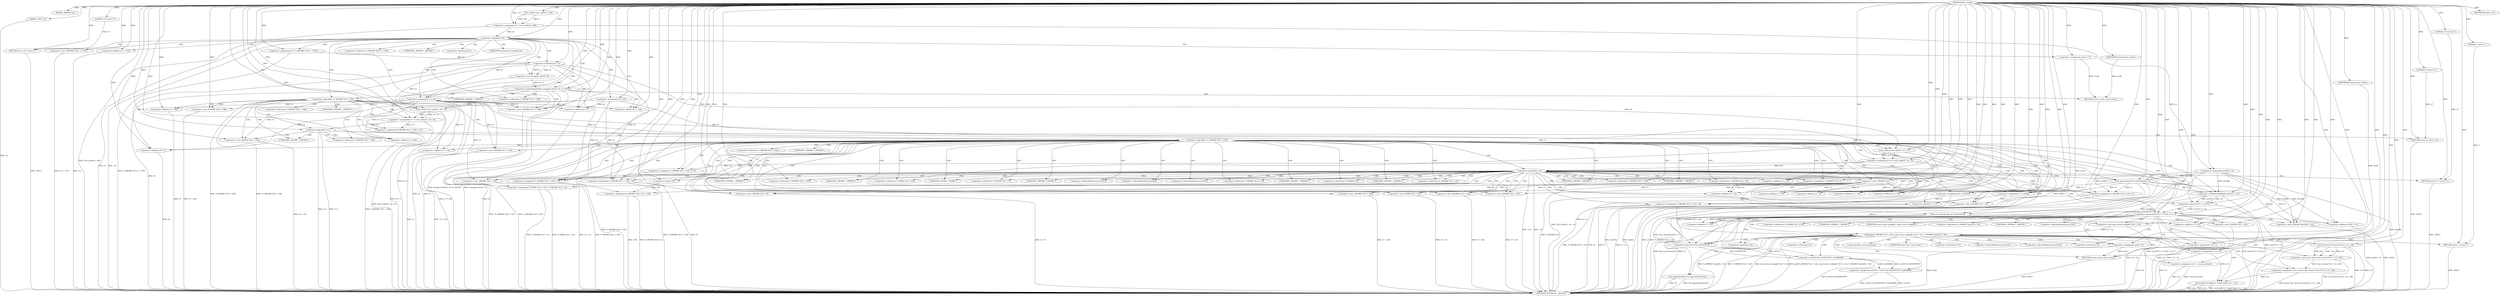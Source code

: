 digraph tftp_connect {  
"1000113" [label = "(METHOD,tftp_connect)" ]
"1000388" [label = "(METHOD_RETURN,int __fastcall)" ]
"1000114" [label = "(PARAM,_DWORD *a1)" ]
"1000115" [label = "(PARAM,_BYTE *a2)" ]
"1000129" [label = "(<operator>.assignment,v4 = Curl_ccalloc(1, 336))" ]
"1000131" [label = "(Curl_ccalloc,Curl_ccalloc(1, 336))" ]
"1000134" [label = "(<operator>.assignment,a1[188] = v4)" ]
"1000140" [label = "(<operator>.logicalNot,!v4)" ]
"1000142" [label = "(RETURN,return 27;,return 27;)" ]
"1000143" [label = "(LITERAL,27,return 27;)" ]
"1000144" [label = "(<operator>.assignment,v5 = v4)" ]
"1000147" [label = "(<operator>.assignment,v6 = *(_DWORD *)(*a1 + 1576))" ]
"1000150" [label = "(<operator>.cast,(_DWORD *)(*a1 + 1576))" ]
"1000152" [label = "(<operator>.addition,*a1 + 1576)" ]
"1000157" [label = "(IDENTIFIER,v6,if ( v6 ))" ]
"1000159" [label = "(<operator>.assignment,result = 71)" ]
"1000163" [label = "(<operator>.greaterEqualsThan,(unsigned int)(v6 - 8) >= 0xFFB1)" ]
"1000164" [label = "(<operator>.cast,(unsigned int)(v6 - 8))" ]
"1000166" [label = "(<operator>.subtraction,v6 - 8)" ]
"1000170" [label = "(RETURN,return result;,return result;)" ]
"1000171" [label = "(IDENTIFIER,result,return result;)" ]
"1000174" [label = "(<operator>.assignment,v6 = 512)" ]
"1000178" [label = "(<operator>.logicalNot,!*(_DWORD *)(v5 + 328))" ]
"1000180" [label = "(<operator>.cast,(_DWORD *)(v5 + 328))" ]
"1000182" [label = "(<operator>.addition,v5 + 328)" ]
"1000186" [label = "(<operator>.assignment,v11 = Curl_ccalloc(1, v6 + 4))" ]
"1000188" [label = "(Curl_ccalloc,Curl_ccalloc(1, v6 + 4))" ]
"1000190" [label = "(<operator>.addition,v6 + 4)" ]
"1000193" [label = "(<operator>.assignment,*(_DWORD *)(v5 + 328) = v11)" ]
"1000195" [label = "(<operator>.cast,(_DWORD *)(v5 + 328))" ]
"1000197" [label = "(<operator>.addition,v5 + 328)" ]
"1000202" [label = "(<operator>.logicalNot,!v11)" ]
"1000204" [label = "(RETURN,return 27;,return 27;)" ]
"1000205" [label = "(LITERAL,27,return 27;)" ]
"1000207" [label = "(<operator>.logicalNot,!*(_DWORD *)(v5 + 332))" ]
"1000209" [label = "(<operator>.cast,(_DWORD *)(v5 + 332))" ]
"1000211" [label = "(<operator>.addition,v5 + 332)" ]
"1000215" [label = "(<operator>.assignment,v10 = Curl_ccalloc(1, v6 + 4))" ]
"1000217" [label = "(Curl_ccalloc,Curl_ccalloc(1, v6 + 4))" ]
"1000219" [label = "(<operator>.addition,v6 + 4)" ]
"1000222" [label = "(<operator>.assignment,*(_DWORD *)(v5 + 332) = v10)" ]
"1000224" [label = "(<operator>.cast,(_DWORD *)(v5 + 332))" ]
"1000226" [label = "(<operator>.addition,v5 + 332)" ]
"1000231" [label = "(<operator>.logicalNot,!v10)" ]
"1000233" [label = "(RETURN,return 27;,return 27;)" ]
"1000234" [label = "(LITERAL,27,return 27;)" ]
"1000235" [label = "(Curl_conncontrol,Curl_conncontrol(a1, 1))" ]
"1000238" [label = "(<operator>.assignment,v7 = a1[20])" ]
"1000243" [label = "(<operator>.assignment,v8 = a1[105])" ]
"1000248" [label = "(<operator>.assignment,*(_DWORD *)(v5 + 16) = a1)" ]
"1000250" [label = "(<operator>.cast,(_DWORD *)(v5 + 16))" ]
"1000252" [label = "(<operator>.addition,v5 + 16)" ]
"1000256" [label = "(<operator>.assignment,*(_DWORD *)v5 = 0)" ]
"1000258" [label = "(<operator>.cast,(_DWORD *)v5)" ]
"1000262" [label = "(<operator>.assignment,*(_DWORD *)(v5 + 20) = v8)" ]
"1000264" [label = "(<operator>.cast,(_DWORD *)(v5 + 20))" ]
"1000266" [label = "(<operator>.addition,v5 + 20)" ]
"1000270" [label = "(<operator>.assignment,*(_DWORD *)(v5 + 320) = v6)" ]
"1000272" [label = "(<operator>.cast,(_DWORD *)(v5 + 320))" ]
"1000274" [label = "(<operator>.addition,v5 + 320)" ]
"1000278" [label = "(<operator>.assignment,*(_DWORD *)(v5 + 8) = -100)" ]
"1000280" [label = "(<operator>.cast,(_DWORD *)(v5 + 8))" ]
"1000282" [label = "(<operator>.addition,v5 + 8)" ]
"1000285" [label = "(<operator>.minus,-100)" ]
"1000287" [label = "(<operator>.assignment,*(_DWORD *)(v5 + 324) = v6)" ]
"1000289" [label = "(<operator>.cast,(_DWORD *)(v5 + 324))" ]
"1000291" [label = "(<operator>.addition,v5 + 324)" ]
"1000295" [label = "(<operator>.assignment,*(_WORD *)(v5 + 52) = *(_DWORD *)(v7 + 4))" ]
"1000297" [label = "(<operator>.cast,(_WORD *)(v5 + 52))" ]
"1000299" [label = "(<operator>.addition,v5 + 52)" ]
"1000303" [label = "(<operator>.cast,(_DWORD *)(v7 + 4))" ]
"1000305" [label = "(<operator>.addition,v7 + 4)" ]
"1000308" [label = "(tftp_set_timeouts,tftp_set_timeouts(v5))" ]
"1000311" [label = "(<operator>.equals,((a1[147] >> 25) & 1) == 0)" ]
"1000312" [label = "(<operator>.and,(a1[147] >> 25) & 1)" ]
"1000313" [label = "(<operator>.arithmeticShiftRight,a1[147] >> 25)" ]
"1000322" [label = "(bind,bind(*(_DWORD *)(v5 + 20), (const struct sockaddr *)(v5 + 52), *(_DWORD *)(a1[20] + 16)))" ]
"1000324" [label = "(<operator>.cast,(_DWORD *)(v5 + 20))" ]
"1000326" [label = "(<operator>.addition,v5 + 20)" ]
"1000329" [label = "(<operator>.cast,(const struct sockaddr *)(v5 + 52))" ]
"1000331" [label = "(<operator>.addition,v5 + 52)" ]
"1000335" [label = "(<operator>.cast,(_DWORD *)(a1[20] + 16))" ]
"1000337" [label = "(<operator>.addition,a1[20] + 16)" ]
"1000343" [label = "(<operator>.assignment,v13 = *a1)" ]
"1000347" [label = "(<operator>.assignment,v12 = _errno_location())" ]
"1000350" [label = "(<operator>.assignment,v14 = (const char *)Curl_strerror(*v12, v15, 128))" ]
"1000352" [label = "(<operator>.cast,(const char *)Curl_strerror(*v12, v15, 128))" ]
"1000354" [label = "(Curl_strerror,Curl_strerror(*v12, v15, 128))" ]
"1000359" [label = "(Curl_failf,Curl_failf(v13, \"bind() failed; %s\", v14))" ]
"1000363" [label = "(RETURN,return 7;,return 7;)" ]
"1000364" [label = "(LITERAL,7,return 7;)" ]
"1000365" [label = "(<operator>.assignment,a1[147] = a1[147] & 0xFDFFFFFF | 0x2000000)" ]
"1000369" [label = "(<operator>.or,a1[147] & 0xFDFFFFFF | 0x2000000)" ]
"1000370" [label = "(<operator>.and,a1[147] & 0xFDFFFFFF)" ]
"1000376" [label = "(Curl_pgrsStartNow,Curl_pgrsStartNow(*a1))" ]
"1000379" [label = "(<operator>.assignment,result = 0)" ]
"1000382" [label = "(<operator>.assignment,*a2 = 1)" ]
"1000386" [label = "(RETURN,return result;,return result;)" ]
"1000387" [label = "(IDENTIFIER,result,return result;)" ]
"1000149" [label = "(<operator>.indirection,*(_DWORD *)(*a1 + 1576))" ]
"1000151" [label = "(UNKNOWN,_DWORD *,_DWORD *)" ]
"1000153" [label = "(<operator>.indirection,*a1)" ]
"1000165" [label = "(UNKNOWN,unsigned int,unsigned int)" ]
"1000179" [label = "(<operator>.indirection,*(_DWORD *)(v5 + 328))" ]
"1000181" [label = "(UNKNOWN,_DWORD *,_DWORD *)" ]
"1000194" [label = "(<operator>.indirection,*(_DWORD *)(v5 + 328))" ]
"1000196" [label = "(UNKNOWN,_DWORD *,_DWORD *)" ]
"1000208" [label = "(<operator>.indirection,*(_DWORD *)(v5 + 332))" ]
"1000210" [label = "(UNKNOWN,_DWORD *,_DWORD *)" ]
"1000223" [label = "(<operator>.indirection,*(_DWORD *)(v5 + 332))" ]
"1000225" [label = "(UNKNOWN,_DWORD *,_DWORD *)" ]
"1000240" [label = "(<operator>.indirectIndexAccess,a1[20])" ]
"1000245" [label = "(<operator>.indirectIndexAccess,a1[105])" ]
"1000249" [label = "(<operator>.indirection,*(_DWORD *)(v5 + 16))" ]
"1000251" [label = "(UNKNOWN,_DWORD *,_DWORD *)" ]
"1000257" [label = "(<operator>.indirection,*(_DWORD *)v5)" ]
"1000259" [label = "(UNKNOWN,_DWORD *,_DWORD *)" ]
"1000263" [label = "(<operator>.indirection,*(_DWORD *)(v5 + 20))" ]
"1000265" [label = "(UNKNOWN,_DWORD *,_DWORD *)" ]
"1000271" [label = "(<operator>.indirection,*(_DWORD *)(v5 + 320))" ]
"1000273" [label = "(UNKNOWN,_DWORD *,_DWORD *)" ]
"1000279" [label = "(<operator>.indirection,*(_DWORD *)(v5 + 8))" ]
"1000281" [label = "(UNKNOWN,_DWORD *,_DWORD *)" ]
"1000288" [label = "(<operator>.indirection,*(_DWORD *)(v5 + 324))" ]
"1000290" [label = "(UNKNOWN,_DWORD *,_DWORD *)" ]
"1000296" [label = "(<operator>.indirection,*(_WORD *)(v5 + 52))" ]
"1000298" [label = "(UNKNOWN,_WORD *,_WORD *)" ]
"1000302" [label = "(<operator>.indirection,*(_DWORD *)(v7 + 4))" ]
"1000304" [label = "(UNKNOWN,_DWORD *,_DWORD *)" ]
"1000314" [label = "(<operator>.indirectIndexAccess,a1[147])" ]
"1000323" [label = "(<operator>.indirection,*(_DWORD *)(v5 + 20))" ]
"1000325" [label = "(UNKNOWN,_DWORD *,_DWORD *)" ]
"1000330" [label = "(UNKNOWN,const struct sockaddr *,const struct sockaddr *)" ]
"1000334" [label = "(<operator>.indirection,*(_DWORD *)(a1[20] + 16))" ]
"1000336" [label = "(UNKNOWN,_DWORD *,_DWORD *)" ]
"1000338" [label = "(<operator>.indirectIndexAccess,a1[20])" ]
"1000345" [label = "(<operator>.indirection,*a1)" ]
"1000349" [label = "(_errno_location,_errno_location())" ]
"1000353" [label = "(UNKNOWN,const char *,const char *)" ]
"1000355" [label = "(<operator>.indirection,*v12)" ]
"1000366" [label = "(<operator>.indirectIndexAccess,a1[147])" ]
"1000371" [label = "(<operator>.indirectIndexAccess,a1[147])" ]
"1000377" [label = "(<operator>.indirection,*a1)" ]
"1000383" [label = "(<operator>.indirection,*a2)" ]
  "1000369" -> "1000388"  [ label = "DDG: a1[147] & 0xFDFFFFFF"] 
  "1000322" -> "1000388"  [ label = "DDG: (const struct sockaddr *)(v5 + 52)"] 
  "1000287" -> "1000388"  [ label = "DDG: v6"] 
  "1000163" -> "1000388"  [ label = "DDG: (unsigned int)(v6 - 8)"] 
  "1000166" -> "1000388"  [ label = "DDG: v6"] 
  "1000193" -> "1000388"  [ label = "DDG: *(_DWORD *)(v5 + 328)"] 
  "1000347" -> "1000388"  [ label = "DDG: v12"] 
  "1000190" -> "1000388"  [ label = "DDG: v6"] 
  "1000322" -> "1000388"  [ label = "DDG: bind(*(_DWORD *)(v5 + 20), (const struct sockaddr *)(v5 + 52), *(_DWORD *)(a1[20] + 16))"] 
  "1000202" -> "1000388"  [ label = "DDG: v11"] 
  "1000163" -> "1000388"  [ label = "DDG: (unsigned int)(v6 - 8) >= 0xFFB1"] 
  "1000350" -> "1000388"  [ label = "DDG: (const char *)Curl_strerror(*v12, v15, 128)"] 
  "1000222" -> "1000388"  [ label = "DDG: *(_DWORD *)(v5 + 332)"] 
  "1000164" -> "1000388"  [ label = "DDG: v6 - 8"] 
  "1000262" -> "1000388"  [ label = "DDG: v8"] 
  "1000335" -> "1000388"  [ label = "DDG: a1[20] + 16"] 
  "1000308" -> "1000388"  [ label = "DDG: tftp_set_timeouts(v5)"] 
  "1000178" -> "1000388"  [ label = "DDG: !*(_DWORD *)(v5 + 328)"] 
  "1000322" -> "1000388"  [ label = "DDG: *(_DWORD *)(a1[20] + 16)"] 
  "1000209" -> "1000388"  [ label = "DDG: v5 + 332"] 
  "1000322" -> "1000388"  [ label = "DDG: *(_DWORD *)(v5 + 20)"] 
  "1000312" -> "1000388"  [ label = "DDG: a1[147] >> 25"] 
  "1000215" -> "1000388"  [ label = "DDG: Curl_ccalloc(1, v6 + 4)"] 
  "1000365" -> "1000388"  [ label = "DDG: a1[147] & 0xFDFFFFFF | 0x2000000"] 
  "1000379" -> "1000388"  [ label = "DDG: result"] 
  "1000150" -> "1000388"  [ label = "DDG: *a1 + 1576"] 
  "1000219" -> "1000388"  [ label = "DDG: v6"] 
  "1000354" -> "1000388"  [ label = "DDG: *v12"] 
  "1000376" -> "1000388"  [ label = "DDG: Curl_pgrsStartNow(*a1)"] 
  "1000295" -> "1000388"  [ label = "DDG: *(_WORD *)(v5 + 52)"] 
  "1000272" -> "1000388"  [ label = "DDG: v5 + 320"] 
  "1000264" -> "1000388"  [ label = "DDG: v5 + 20"] 
  "1000224" -> "1000388"  [ label = "DDG: v5 + 332"] 
  "1000295" -> "1000388"  [ label = "DDG: *(_DWORD *)(v7 + 4)"] 
  "1000226" -> "1000388"  [ label = "DDG: v5"] 
  "1000152" -> "1000388"  [ label = "DDG: *a1"] 
  "1000147" -> "1000388"  [ label = "DDG: *(_DWORD *)(*a1 + 1576)"] 
  "1000343" -> "1000388"  [ label = "DDG: *a1"] 
  "1000180" -> "1000388"  [ label = "DDG: v5 + 328"] 
  "1000280" -> "1000388"  [ label = "DDG: v5 + 8"] 
  "1000188" -> "1000388"  [ label = "DDG: v6 + 4"] 
  "1000115" -> "1000388"  [ label = "DDG: a2"] 
  "1000270" -> "1000388"  [ label = "DDG: *(_DWORD *)(v5 + 320)"] 
  "1000262" -> "1000388"  [ label = "DDG: *(_DWORD *)(v5 + 20)"] 
  "1000231" -> "1000388"  [ label = "DDG: v10"] 
  "1000248" -> "1000388"  [ label = "DDG: a1"] 
  "1000207" -> "1000388"  [ label = "DDG: !*(_DWORD *)(v5 + 332)"] 
  "1000359" -> "1000388"  [ label = "DDG: Curl_failf(v13, \"bind() failed; %s\", v14)"] 
  "1000287" -> "1000388"  [ label = "DDG: *(_DWORD *)(v5 + 324)"] 
  "1000278" -> "1000388"  [ label = "DDG: *(_DWORD *)(v5 + 8)"] 
  "1000129" -> "1000388"  [ label = "DDG: Curl_ccalloc(1, 336)"] 
  "1000313" -> "1000388"  [ label = "DDG: a1[147]"] 
  "1000248" -> "1000388"  [ label = "DDG: *(_DWORD *)(v5 + 16)"] 
  "1000250" -> "1000388"  [ label = "DDG: v5 + 16"] 
  "1000289" -> "1000388"  [ label = "DDG: v5 + 324"] 
  "1000365" -> "1000388"  [ label = "DDG: a1[147]"] 
  "1000197" -> "1000388"  [ label = "DDG: v5"] 
  "1000331" -> "1000388"  [ label = "DDG: v5"] 
  "1000347" -> "1000388"  [ label = "DDG: _errno_location()"] 
  "1000231" -> "1000388"  [ label = "DDG: !v10"] 
  "1000311" -> "1000388"  [ label = "DDG: ((a1[147] >> 25) & 1) == 0"] 
  "1000256" -> "1000388"  [ label = "DDG: *(_DWORD *)v5"] 
  "1000186" -> "1000388"  [ label = "DDG: Curl_ccalloc(1, v6 + 4)"] 
  "1000207" -> "1000388"  [ label = "DDG: *(_DWORD *)(v5 + 332)"] 
  "1000134" -> "1000388"  [ label = "DDG: a1[188]"] 
  "1000140" -> "1000388"  [ label = "DDG: v4"] 
  "1000305" -> "1000388"  [ label = "DDG: v7"] 
  "1000376" -> "1000388"  [ label = "DDG: *a1"] 
  "1000178" -> "1000388"  [ label = "DDG: *(_DWORD *)(v5 + 328)"] 
  "1000297" -> "1000388"  [ label = "DDG: v5 + 52"] 
  "1000352" -> "1000388"  [ label = "DDG: Curl_strerror(*v12, v15, 128)"] 
  "1000140" -> "1000388"  [ label = "DDG: !v4"] 
  "1000144" -> "1000388"  [ label = "DDG: v5"] 
  "1000303" -> "1000388"  [ label = "DDG: v7 + 4"] 
  "1000382" -> "1000388"  [ label = "DDG: *a2"] 
  "1000354" -> "1000388"  [ label = "DDG: v15"] 
  "1000159" -> "1000388"  [ label = "DDG: result"] 
  "1000308" -> "1000388"  [ label = "DDG: v5"] 
  "1000324" -> "1000388"  [ label = "DDG: v5 + 20"] 
  "1000202" -> "1000388"  [ label = "DDG: !v11"] 
  "1000195" -> "1000388"  [ label = "DDG: v5 + 328"] 
  "1000144" -> "1000388"  [ label = "DDG: v4"] 
  "1000238" -> "1000388"  [ label = "DDG: a1[20]"] 
  "1000243" -> "1000388"  [ label = "DDG: a1[105]"] 
  "1000337" -> "1000388"  [ label = "DDG: a1[20]"] 
  "1000311" -> "1000388"  [ label = "DDG: (a1[147] >> 25) & 1"] 
  "1000359" -> "1000388"  [ label = "DDG: v14"] 
  "1000217" -> "1000388"  [ label = "DDG: v6 + 4"] 
  "1000235" -> "1000388"  [ label = "DDG: Curl_conncontrol(a1, 1)"] 
  "1000278" -> "1000388"  [ label = "DDG: -100"] 
  "1000359" -> "1000388"  [ label = "DDG: v13"] 
  "1000329" -> "1000388"  [ label = "DDG: v5 + 52"] 
  "1000170" -> "1000388"  [ label = "DDG: <RET>"] 
  "1000142" -> "1000388"  [ label = "DDG: <RET>"] 
  "1000363" -> "1000388"  [ label = "DDG: <RET>"] 
  "1000233" -> "1000388"  [ label = "DDG: <RET>"] 
  "1000386" -> "1000388"  [ label = "DDG: <RET>"] 
  "1000204" -> "1000388"  [ label = "DDG: <RET>"] 
  "1000113" -> "1000114"  [ label = "DDG: "] 
  "1000113" -> "1000115"  [ label = "DDG: "] 
  "1000131" -> "1000129"  [ label = "DDG: 1"] 
  "1000131" -> "1000129"  [ label = "DDG: 336"] 
  "1000113" -> "1000129"  [ label = "DDG: "] 
  "1000113" -> "1000131"  [ label = "DDG: "] 
  "1000129" -> "1000134"  [ label = "DDG: v4"] 
  "1000113" -> "1000134"  [ label = "DDG: "] 
  "1000113" -> "1000140"  [ label = "DDG: "] 
  "1000129" -> "1000140"  [ label = "DDG: v4"] 
  "1000143" -> "1000142"  [ label = "DDG: 27"] 
  "1000113" -> "1000142"  [ label = "DDG: "] 
  "1000113" -> "1000143"  [ label = "DDG: "] 
  "1000140" -> "1000144"  [ label = "DDG: v4"] 
  "1000113" -> "1000144"  [ label = "DDG: "] 
  "1000113" -> "1000147"  [ label = "DDG: "] 
  "1000113" -> "1000150"  [ label = "DDG: "] 
  "1000113" -> "1000152"  [ label = "DDG: "] 
  "1000113" -> "1000157"  [ label = "DDG: "] 
  "1000113" -> "1000159"  [ label = "DDG: "] 
  "1000164" -> "1000163"  [ label = "DDG: v6 - 8"] 
  "1000166" -> "1000164"  [ label = "DDG: v6"] 
  "1000166" -> "1000164"  [ label = "DDG: 8"] 
  "1000147" -> "1000166"  [ label = "DDG: v6"] 
  "1000113" -> "1000166"  [ label = "DDG: "] 
  "1000113" -> "1000163"  [ label = "DDG: "] 
  "1000171" -> "1000170"  [ label = "DDG: result"] 
  "1000159" -> "1000170"  [ label = "DDG: result"] 
  "1000113" -> "1000171"  [ label = "DDG: "] 
  "1000113" -> "1000174"  [ label = "DDG: "] 
  "1000144" -> "1000180"  [ label = "DDG: v5"] 
  "1000113" -> "1000180"  [ label = "DDG: "] 
  "1000144" -> "1000182"  [ label = "DDG: v5"] 
  "1000113" -> "1000182"  [ label = "DDG: "] 
  "1000188" -> "1000186"  [ label = "DDG: 1"] 
  "1000188" -> "1000186"  [ label = "DDG: v6 + 4"] 
  "1000113" -> "1000186"  [ label = "DDG: "] 
  "1000113" -> "1000188"  [ label = "DDG: "] 
  "1000166" -> "1000188"  [ label = "DDG: v6"] 
  "1000174" -> "1000188"  [ label = "DDG: v6"] 
  "1000166" -> "1000190"  [ label = "DDG: v6"] 
  "1000174" -> "1000190"  [ label = "DDG: v6"] 
  "1000113" -> "1000190"  [ label = "DDG: "] 
  "1000186" -> "1000193"  [ label = "DDG: v11"] 
  "1000113" -> "1000193"  [ label = "DDG: "] 
  "1000113" -> "1000195"  [ label = "DDG: "] 
  "1000144" -> "1000195"  [ label = "DDG: v5"] 
  "1000113" -> "1000197"  [ label = "DDG: "] 
  "1000144" -> "1000197"  [ label = "DDG: v5"] 
  "1000113" -> "1000202"  [ label = "DDG: "] 
  "1000186" -> "1000202"  [ label = "DDG: v11"] 
  "1000205" -> "1000204"  [ label = "DDG: 27"] 
  "1000113" -> "1000204"  [ label = "DDG: "] 
  "1000113" -> "1000205"  [ label = "DDG: "] 
  "1000113" -> "1000209"  [ label = "DDG: "] 
  "1000144" -> "1000209"  [ label = "DDG: v5"] 
  "1000113" -> "1000211"  [ label = "DDG: "] 
  "1000144" -> "1000211"  [ label = "DDG: v5"] 
  "1000217" -> "1000215"  [ label = "DDG: 1"] 
  "1000217" -> "1000215"  [ label = "DDG: v6 + 4"] 
  "1000113" -> "1000215"  [ label = "DDG: "] 
  "1000113" -> "1000217"  [ label = "DDG: "] 
  "1000166" -> "1000217"  [ label = "DDG: v6"] 
  "1000174" -> "1000217"  [ label = "DDG: v6"] 
  "1000166" -> "1000219"  [ label = "DDG: v6"] 
  "1000174" -> "1000219"  [ label = "DDG: v6"] 
  "1000113" -> "1000219"  [ label = "DDG: "] 
  "1000215" -> "1000222"  [ label = "DDG: v10"] 
  "1000113" -> "1000222"  [ label = "DDG: "] 
  "1000113" -> "1000224"  [ label = "DDG: "] 
  "1000144" -> "1000224"  [ label = "DDG: v5"] 
  "1000113" -> "1000226"  [ label = "DDG: "] 
  "1000144" -> "1000226"  [ label = "DDG: v5"] 
  "1000113" -> "1000231"  [ label = "DDG: "] 
  "1000215" -> "1000231"  [ label = "DDG: v10"] 
  "1000234" -> "1000233"  [ label = "DDG: 27"] 
  "1000113" -> "1000233"  [ label = "DDG: "] 
  "1000113" -> "1000234"  [ label = "DDG: "] 
  "1000134" -> "1000235"  [ label = "DDG: a1[188]"] 
  "1000113" -> "1000235"  [ label = "DDG: "] 
  "1000235" -> "1000238"  [ label = "DDG: a1"] 
  "1000113" -> "1000238"  [ label = "DDG: "] 
  "1000235" -> "1000243"  [ label = "DDG: a1"] 
  "1000113" -> "1000243"  [ label = "DDG: "] 
  "1000235" -> "1000248"  [ label = "DDG: a1"] 
  "1000134" -> "1000248"  [ label = "DDG: a1[188]"] 
  "1000113" -> "1000248"  [ label = "DDG: "] 
  "1000113" -> "1000250"  [ label = "DDG: "] 
  "1000144" -> "1000250"  [ label = "DDG: v5"] 
  "1000113" -> "1000252"  [ label = "DDG: "] 
  "1000144" -> "1000252"  [ label = "DDG: v5"] 
  "1000113" -> "1000256"  [ label = "DDG: "] 
  "1000113" -> "1000258"  [ label = "DDG: "] 
  "1000144" -> "1000258"  [ label = "DDG: v5"] 
  "1000243" -> "1000262"  [ label = "DDG: v8"] 
  "1000113" -> "1000262"  [ label = "DDG: "] 
  "1000258" -> "1000264"  [ label = "DDG: v5"] 
  "1000113" -> "1000264"  [ label = "DDG: "] 
  "1000258" -> "1000266"  [ label = "DDG: v5"] 
  "1000113" -> "1000266"  [ label = "DDG: "] 
  "1000166" -> "1000270"  [ label = "DDG: v6"] 
  "1000174" -> "1000270"  [ label = "DDG: v6"] 
  "1000113" -> "1000270"  [ label = "DDG: "] 
  "1000113" -> "1000272"  [ label = "DDG: "] 
  "1000258" -> "1000272"  [ label = "DDG: v5"] 
  "1000113" -> "1000274"  [ label = "DDG: "] 
  "1000258" -> "1000274"  [ label = "DDG: v5"] 
  "1000285" -> "1000278"  [ label = "DDG: 100"] 
  "1000113" -> "1000280"  [ label = "DDG: "] 
  "1000258" -> "1000280"  [ label = "DDG: v5"] 
  "1000113" -> "1000282"  [ label = "DDG: "] 
  "1000258" -> "1000282"  [ label = "DDG: v5"] 
  "1000113" -> "1000285"  [ label = "DDG: "] 
  "1000113" -> "1000287"  [ label = "DDG: "] 
  "1000166" -> "1000287"  [ label = "DDG: v6"] 
  "1000174" -> "1000287"  [ label = "DDG: v6"] 
  "1000113" -> "1000289"  [ label = "DDG: "] 
  "1000258" -> "1000289"  [ label = "DDG: v5"] 
  "1000113" -> "1000291"  [ label = "DDG: "] 
  "1000258" -> "1000291"  [ label = "DDG: v5"] 
  "1000113" -> "1000297"  [ label = "DDG: "] 
  "1000258" -> "1000297"  [ label = "DDG: v5"] 
  "1000113" -> "1000299"  [ label = "DDG: "] 
  "1000258" -> "1000299"  [ label = "DDG: v5"] 
  "1000238" -> "1000303"  [ label = "DDG: v7"] 
  "1000113" -> "1000303"  [ label = "DDG: "] 
  "1000238" -> "1000305"  [ label = "DDG: v7"] 
  "1000113" -> "1000305"  [ label = "DDG: "] 
  "1000113" -> "1000308"  [ label = "DDG: "] 
  "1000258" -> "1000308"  [ label = "DDG: v5"] 
  "1000312" -> "1000311"  [ label = "DDG: a1[147] >> 25"] 
  "1000312" -> "1000311"  [ label = "DDG: 1"] 
  "1000313" -> "1000312"  [ label = "DDG: a1[147]"] 
  "1000313" -> "1000312"  [ label = "DDG: 25"] 
  "1000235" -> "1000313"  [ label = "DDG: a1"] 
  "1000134" -> "1000313"  [ label = "DDG: a1[188]"] 
  "1000113" -> "1000313"  [ label = "DDG: "] 
  "1000113" -> "1000312"  [ label = "DDG: "] 
  "1000113" -> "1000311"  [ label = "DDG: "] 
  "1000262" -> "1000322"  [ label = "DDG: *(_DWORD *)(v5 + 20)"] 
  "1000308" -> "1000324"  [ label = "DDG: v5"] 
  "1000113" -> "1000324"  [ label = "DDG: "] 
  "1000308" -> "1000326"  [ label = "DDG: v5"] 
  "1000113" -> "1000326"  [ label = "DDG: "] 
  "1000329" -> "1000322"  [ label = "DDG: v5 + 52"] 
  "1000113" -> "1000329"  [ label = "DDG: "] 
  "1000308" -> "1000329"  [ label = "DDG: v5"] 
  "1000113" -> "1000331"  [ label = "DDG: "] 
  "1000308" -> "1000331"  [ label = "DDG: v5"] 
  "1000235" -> "1000335"  [ label = "DDG: a1"] 
  "1000134" -> "1000335"  [ label = "DDG: a1[188]"] 
  "1000113" -> "1000335"  [ label = "DDG: "] 
  "1000235" -> "1000337"  [ label = "DDG: a1"] 
  "1000134" -> "1000337"  [ label = "DDG: a1[188]"] 
  "1000113" -> "1000337"  [ label = "DDG: "] 
  "1000113" -> "1000343"  [ label = "DDG: "] 
  "1000113" -> "1000347"  [ label = "DDG: "] 
  "1000352" -> "1000350"  [ label = "DDG: Curl_strerror(*v12, v15, 128)"] 
  "1000113" -> "1000350"  [ label = "DDG: "] 
  "1000354" -> "1000352"  [ label = "DDG: *v12"] 
  "1000354" -> "1000352"  [ label = "DDG: v15"] 
  "1000354" -> "1000352"  [ label = "DDG: 128"] 
  "1000113" -> "1000354"  [ label = "DDG: "] 
  "1000343" -> "1000359"  [ label = "DDG: v13"] 
  "1000113" -> "1000359"  [ label = "DDG: "] 
  "1000350" -> "1000359"  [ label = "DDG: v14"] 
  "1000364" -> "1000363"  [ label = "DDG: 7"] 
  "1000113" -> "1000363"  [ label = "DDG: "] 
  "1000113" -> "1000364"  [ label = "DDG: "] 
  "1000369" -> "1000365"  [ label = "DDG: a1[147] & 0xFDFFFFFF"] 
  "1000369" -> "1000365"  [ label = "DDG: 0x2000000"] 
  "1000370" -> "1000369"  [ label = "DDG: a1[147]"] 
  "1000370" -> "1000369"  [ label = "DDG: 0xFDFFFFFF"] 
  "1000313" -> "1000370"  [ label = "DDG: a1[147]"] 
  "1000235" -> "1000370"  [ label = "DDG: a1"] 
  "1000134" -> "1000370"  [ label = "DDG: a1[188]"] 
  "1000113" -> "1000370"  [ label = "DDG: "] 
  "1000113" -> "1000369"  [ label = "DDG: "] 
  "1000113" -> "1000379"  [ label = "DDG: "] 
  "1000113" -> "1000382"  [ label = "DDG: "] 
  "1000387" -> "1000386"  [ label = "DDG: result"] 
  "1000379" -> "1000386"  [ label = "DDG: result"] 
  "1000113" -> "1000387"  [ label = "DDG: "] 
  "1000140" -> "1000144"  [ label = "CDG: "] 
  "1000140" -> "1000142"  [ label = "CDG: "] 
  "1000140" -> "1000153"  [ label = "CDG: "] 
  "1000140" -> "1000152"  [ label = "CDG: "] 
  "1000140" -> "1000151"  [ label = "CDG: "] 
  "1000140" -> "1000150"  [ label = "CDG: "] 
  "1000140" -> "1000149"  [ label = "CDG: "] 
  "1000140" -> "1000147"  [ label = "CDG: "] 
  "1000140" -> "1000159"  [ label = "CDG: "] 
  "1000140" -> "1000174"  [ label = "CDG: "] 
  "1000140" -> "1000166"  [ label = "CDG: "] 
  "1000140" -> "1000165"  [ label = "CDG: "] 
  "1000140" -> "1000164"  [ label = "CDG: "] 
  "1000140" -> "1000163"  [ label = "CDG: "] 
  "1000140" -> "1000182"  [ label = "CDG: "] 
  "1000140" -> "1000181"  [ label = "CDG: "] 
  "1000140" -> "1000180"  [ label = "CDG: "] 
  "1000140" -> "1000179"  [ label = "CDG: "] 
  "1000140" -> "1000178"  [ label = "CDG: "] 
  "1000163" -> "1000170"  [ label = "CDG: "] 
  "1000163" -> "1000182"  [ label = "CDG: "] 
  "1000163" -> "1000181"  [ label = "CDG: "] 
  "1000163" -> "1000180"  [ label = "CDG: "] 
  "1000163" -> "1000179"  [ label = "CDG: "] 
  "1000163" -> "1000178"  [ label = "CDG: "] 
  "1000178" -> "1000190"  [ label = "CDG: "] 
  "1000178" -> "1000188"  [ label = "CDG: "] 
  "1000178" -> "1000186"  [ label = "CDG: "] 
  "1000178" -> "1000208"  [ label = "CDG: "] 
  "1000178" -> "1000207"  [ label = "CDG: "] 
  "1000178" -> "1000202"  [ label = "CDG: "] 
  "1000178" -> "1000197"  [ label = "CDG: "] 
  "1000178" -> "1000196"  [ label = "CDG: "] 
  "1000178" -> "1000195"  [ label = "CDG: "] 
  "1000178" -> "1000194"  [ label = "CDG: "] 
  "1000178" -> "1000193"  [ label = "CDG: "] 
  "1000178" -> "1000211"  [ label = "CDG: "] 
  "1000178" -> "1000210"  [ label = "CDG: "] 
  "1000178" -> "1000209"  [ label = "CDG: "] 
  "1000202" -> "1000208"  [ label = "CDG: "] 
  "1000202" -> "1000207"  [ label = "CDG: "] 
  "1000202" -> "1000204"  [ label = "CDG: "] 
  "1000202" -> "1000211"  [ label = "CDG: "] 
  "1000202" -> "1000210"  [ label = "CDG: "] 
  "1000202" -> "1000209"  [ label = "CDG: "] 
  "1000207" -> "1000224"  [ label = "CDG: "] 
  "1000207" -> "1000223"  [ label = "CDG: "] 
  "1000207" -> "1000222"  [ label = "CDG: "] 
  "1000207" -> "1000219"  [ label = "CDG: "] 
  "1000207" -> "1000217"  [ label = "CDG: "] 
  "1000207" -> "1000215"  [ label = "CDG: "] 
  "1000207" -> "1000240"  [ label = "CDG: "] 
  "1000207" -> "1000238"  [ label = "CDG: "] 
  "1000207" -> "1000235"  [ label = "CDG: "] 
  "1000207" -> "1000231"  [ label = "CDG: "] 
  "1000207" -> "1000226"  [ label = "CDG: "] 
  "1000207" -> "1000225"  [ label = "CDG: "] 
  "1000207" -> "1000256"  [ label = "CDG: "] 
  "1000207" -> "1000252"  [ label = "CDG: "] 
  "1000207" -> "1000251"  [ label = "CDG: "] 
  "1000207" -> "1000250"  [ label = "CDG: "] 
  "1000207" -> "1000249"  [ label = "CDG: "] 
  "1000207" -> "1000248"  [ label = "CDG: "] 
  "1000207" -> "1000245"  [ label = "CDG: "] 
  "1000207" -> "1000243"  [ label = "CDG: "] 
  "1000207" -> "1000272"  [ label = "CDG: "] 
  "1000207" -> "1000271"  [ label = "CDG: "] 
  "1000207" -> "1000270"  [ label = "CDG: "] 
  "1000207" -> "1000266"  [ label = "CDG: "] 
  "1000207" -> "1000265"  [ label = "CDG: "] 
  "1000207" -> "1000264"  [ label = "CDG: "] 
  "1000207" -> "1000263"  [ label = "CDG: "] 
  "1000207" -> "1000262"  [ label = "CDG: "] 
  "1000207" -> "1000259"  [ label = "CDG: "] 
  "1000207" -> "1000258"  [ label = "CDG: "] 
  "1000207" -> "1000257"  [ label = "CDG: "] 
  "1000207" -> "1000288"  [ label = "CDG: "] 
  "1000207" -> "1000287"  [ label = "CDG: "] 
  "1000207" -> "1000285"  [ label = "CDG: "] 
  "1000207" -> "1000282"  [ label = "CDG: "] 
  "1000207" -> "1000281"  [ label = "CDG: "] 
  "1000207" -> "1000280"  [ label = "CDG: "] 
  "1000207" -> "1000279"  [ label = "CDG: "] 
  "1000207" -> "1000278"  [ label = "CDG: "] 
  "1000207" -> "1000274"  [ label = "CDG: "] 
  "1000207" -> "1000273"  [ label = "CDG: "] 
  "1000207" -> "1000304"  [ label = "CDG: "] 
  "1000207" -> "1000303"  [ label = "CDG: "] 
  "1000207" -> "1000302"  [ label = "CDG: "] 
  "1000207" -> "1000299"  [ label = "CDG: "] 
  "1000207" -> "1000298"  [ label = "CDG: "] 
  "1000207" -> "1000297"  [ label = "CDG: "] 
  "1000207" -> "1000296"  [ label = "CDG: "] 
  "1000207" -> "1000295"  [ label = "CDG: "] 
  "1000207" -> "1000291"  [ label = "CDG: "] 
  "1000207" -> "1000290"  [ label = "CDG: "] 
  "1000207" -> "1000289"  [ label = "CDG: "] 
  "1000207" -> "1000314"  [ label = "CDG: "] 
  "1000207" -> "1000313"  [ label = "CDG: "] 
  "1000207" -> "1000312"  [ label = "CDG: "] 
  "1000207" -> "1000311"  [ label = "CDG: "] 
  "1000207" -> "1000308"  [ label = "CDG: "] 
  "1000207" -> "1000305"  [ label = "CDG: "] 
  "1000231" -> "1000240"  [ label = "CDG: "] 
  "1000231" -> "1000238"  [ label = "CDG: "] 
  "1000231" -> "1000235"  [ label = "CDG: "] 
  "1000231" -> "1000233"  [ label = "CDG: "] 
  "1000231" -> "1000256"  [ label = "CDG: "] 
  "1000231" -> "1000252"  [ label = "CDG: "] 
  "1000231" -> "1000251"  [ label = "CDG: "] 
  "1000231" -> "1000250"  [ label = "CDG: "] 
  "1000231" -> "1000249"  [ label = "CDG: "] 
  "1000231" -> "1000248"  [ label = "CDG: "] 
  "1000231" -> "1000245"  [ label = "CDG: "] 
  "1000231" -> "1000243"  [ label = "CDG: "] 
  "1000231" -> "1000272"  [ label = "CDG: "] 
  "1000231" -> "1000271"  [ label = "CDG: "] 
  "1000231" -> "1000270"  [ label = "CDG: "] 
  "1000231" -> "1000266"  [ label = "CDG: "] 
  "1000231" -> "1000265"  [ label = "CDG: "] 
  "1000231" -> "1000264"  [ label = "CDG: "] 
  "1000231" -> "1000263"  [ label = "CDG: "] 
  "1000231" -> "1000262"  [ label = "CDG: "] 
  "1000231" -> "1000259"  [ label = "CDG: "] 
  "1000231" -> "1000258"  [ label = "CDG: "] 
  "1000231" -> "1000257"  [ label = "CDG: "] 
  "1000231" -> "1000288"  [ label = "CDG: "] 
  "1000231" -> "1000287"  [ label = "CDG: "] 
  "1000231" -> "1000285"  [ label = "CDG: "] 
  "1000231" -> "1000282"  [ label = "CDG: "] 
  "1000231" -> "1000281"  [ label = "CDG: "] 
  "1000231" -> "1000280"  [ label = "CDG: "] 
  "1000231" -> "1000279"  [ label = "CDG: "] 
  "1000231" -> "1000278"  [ label = "CDG: "] 
  "1000231" -> "1000274"  [ label = "CDG: "] 
  "1000231" -> "1000273"  [ label = "CDG: "] 
  "1000231" -> "1000304"  [ label = "CDG: "] 
  "1000231" -> "1000303"  [ label = "CDG: "] 
  "1000231" -> "1000302"  [ label = "CDG: "] 
  "1000231" -> "1000299"  [ label = "CDG: "] 
  "1000231" -> "1000298"  [ label = "CDG: "] 
  "1000231" -> "1000297"  [ label = "CDG: "] 
  "1000231" -> "1000296"  [ label = "CDG: "] 
  "1000231" -> "1000295"  [ label = "CDG: "] 
  "1000231" -> "1000291"  [ label = "CDG: "] 
  "1000231" -> "1000290"  [ label = "CDG: "] 
  "1000231" -> "1000289"  [ label = "CDG: "] 
  "1000231" -> "1000314"  [ label = "CDG: "] 
  "1000231" -> "1000313"  [ label = "CDG: "] 
  "1000231" -> "1000312"  [ label = "CDG: "] 
  "1000231" -> "1000311"  [ label = "CDG: "] 
  "1000231" -> "1000308"  [ label = "CDG: "] 
  "1000231" -> "1000305"  [ label = "CDG: "] 
  "1000311" -> "1000336"  [ label = "CDG: "] 
  "1000311" -> "1000335"  [ label = "CDG: "] 
  "1000311" -> "1000334"  [ label = "CDG: "] 
  "1000311" -> "1000331"  [ label = "CDG: "] 
  "1000311" -> "1000330"  [ label = "CDG: "] 
  "1000311" -> "1000329"  [ label = "CDG: "] 
  "1000311" -> "1000326"  [ label = "CDG: "] 
  "1000311" -> "1000325"  [ label = "CDG: "] 
  "1000311" -> "1000324"  [ label = "CDG: "] 
  "1000311" -> "1000323"  [ label = "CDG: "] 
  "1000311" -> "1000322"  [ label = "CDG: "] 
  "1000311" -> "1000338"  [ label = "CDG: "] 
  "1000311" -> "1000337"  [ label = "CDG: "] 
  "1000311" -> "1000383"  [ label = "CDG: "] 
  "1000311" -> "1000382"  [ label = "CDG: "] 
  "1000311" -> "1000379"  [ label = "CDG: "] 
  "1000311" -> "1000377"  [ label = "CDG: "] 
  "1000311" -> "1000376"  [ label = "CDG: "] 
  "1000311" -> "1000386"  [ label = "CDG: "] 
  "1000322" -> "1000352"  [ label = "CDG: "] 
  "1000322" -> "1000350"  [ label = "CDG: "] 
  "1000322" -> "1000349"  [ label = "CDG: "] 
  "1000322" -> "1000347"  [ label = "CDG: "] 
  "1000322" -> "1000345"  [ label = "CDG: "] 
  "1000322" -> "1000343"  [ label = "CDG: "] 
  "1000322" -> "1000366"  [ label = "CDG: "] 
  "1000322" -> "1000365"  [ label = "CDG: "] 
  "1000322" -> "1000363"  [ label = "CDG: "] 
  "1000322" -> "1000359"  [ label = "CDG: "] 
  "1000322" -> "1000355"  [ label = "CDG: "] 
  "1000322" -> "1000354"  [ label = "CDG: "] 
  "1000322" -> "1000353"  [ label = "CDG: "] 
  "1000322" -> "1000383"  [ label = "CDG: "] 
  "1000322" -> "1000382"  [ label = "CDG: "] 
  "1000322" -> "1000379"  [ label = "CDG: "] 
  "1000322" -> "1000377"  [ label = "CDG: "] 
  "1000322" -> "1000376"  [ label = "CDG: "] 
  "1000322" -> "1000371"  [ label = "CDG: "] 
  "1000322" -> "1000370"  [ label = "CDG: "] 
  "1000322" -> "1000369"  [ label = "CDG: "] 
  "1000322" -> "1000386"  [ label = "CDG: "] 
}
